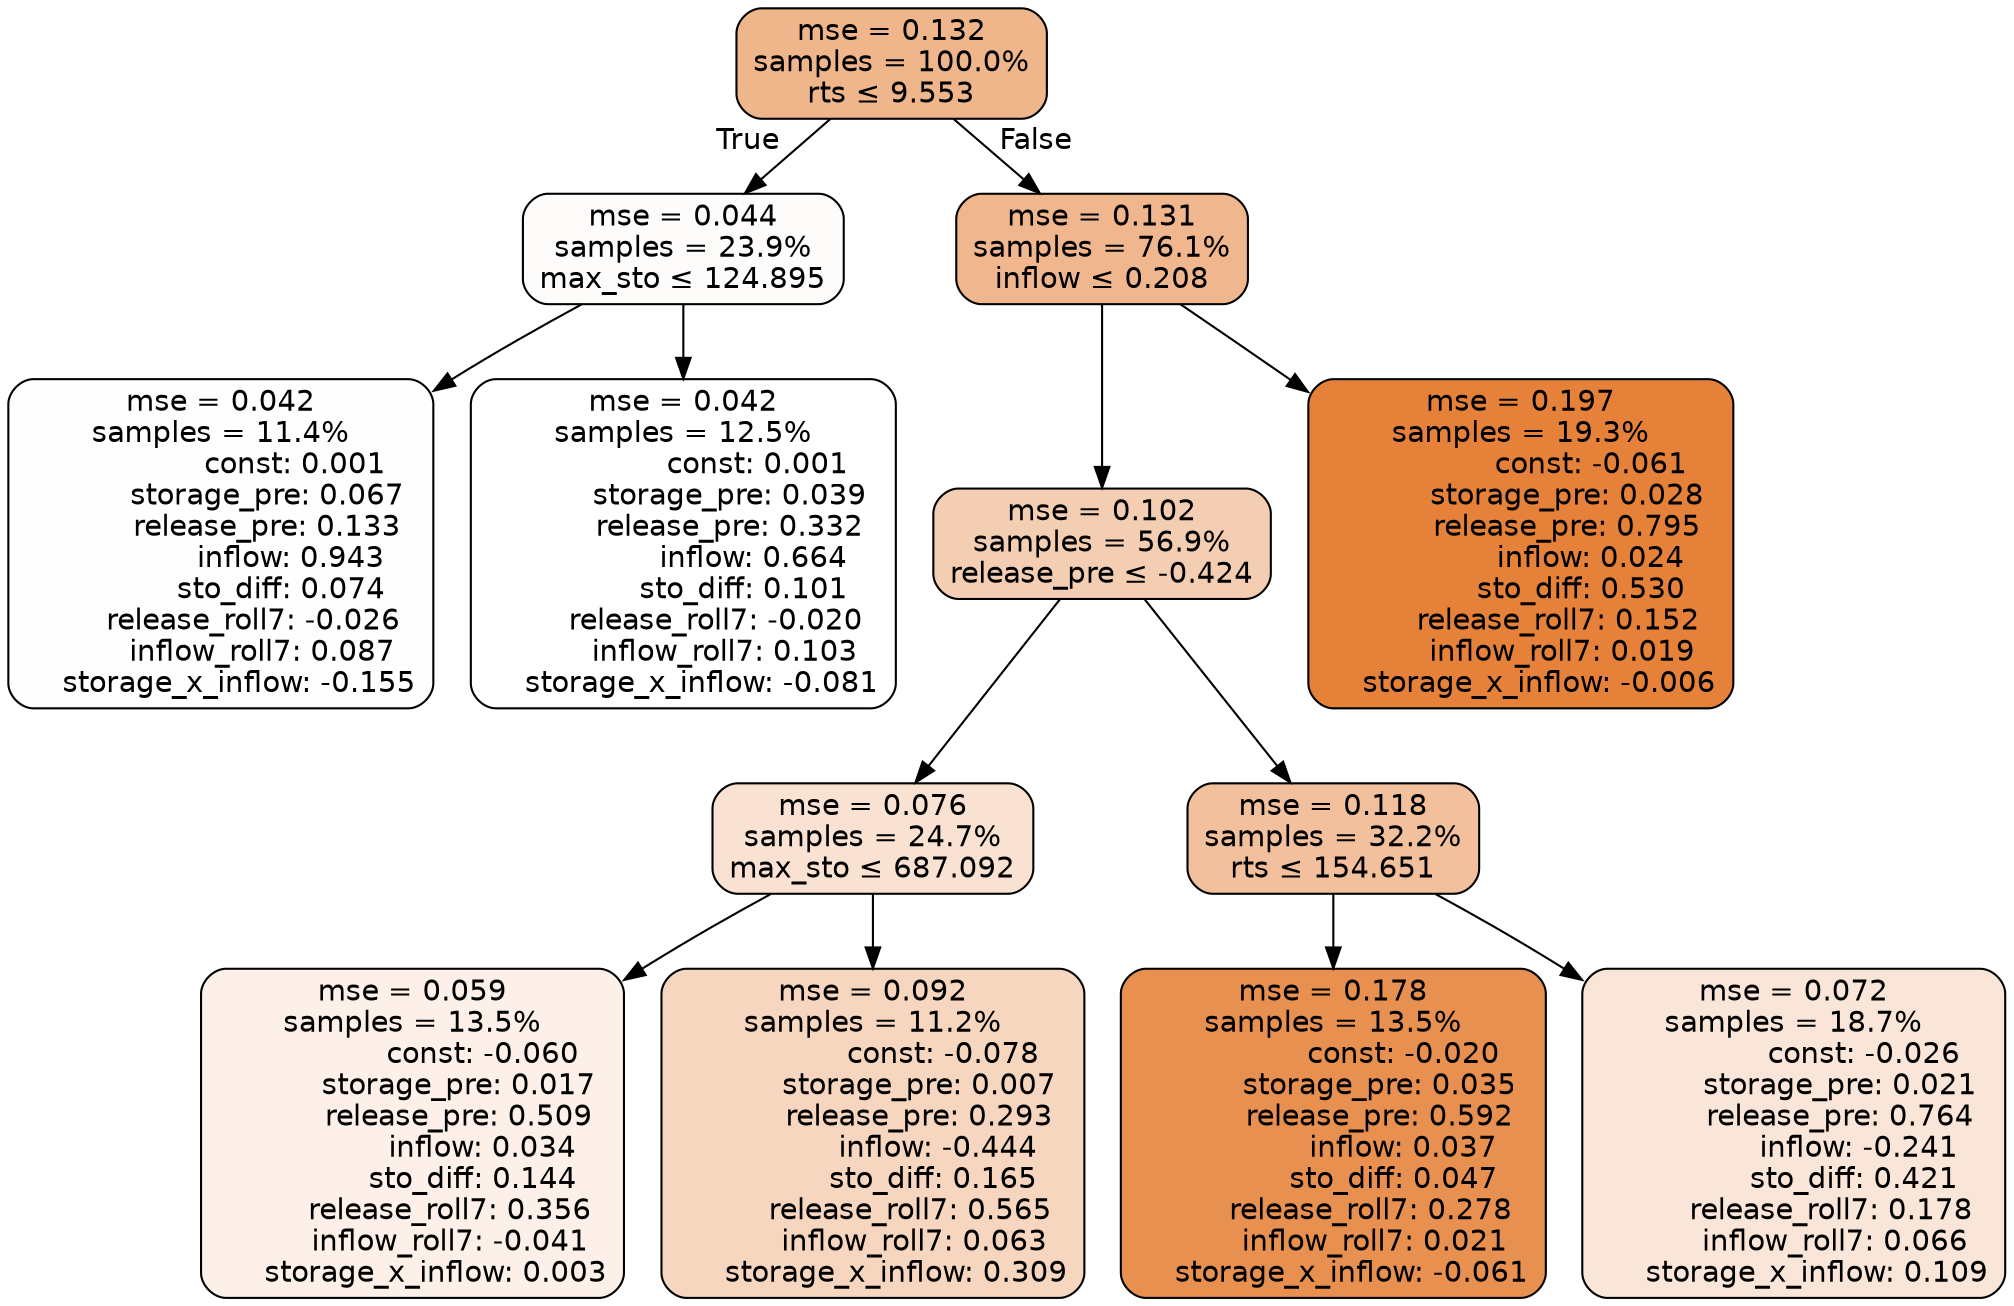 digraph tree {
bgcolor="transparent"
node [shape=rectangle, style="filled, rounded", color="black", fontname=helvetica] ;
edge [fontname=helvetica] ;
	"0" [label="mse = 0.132
samples = 100.0%
rts &le; 9.553", fillcolor="#efb58b"]
	"1" [label="mse = 0.044
samples = 23.9%
max_sto &le; 124.895", fillcolor="#fefcfb"]
	"2" [label="mse = 0.042
samples = 11.4%
                const: 0.001
          storage_pre: 0.067
          release_pre: 0.133
               inflow: 0.943
             sto_diff: 0.074
       release_roll7: -0.026
         inflow_roll7: 0.087
    storage_x_inflow: -0.155", fillcolor="#fefefe"]
	"3" [label="mse = 0.042
samples = 12.5%
                const: 0.001
          storage_pre: 0.039
          release_pre: 0.332
               inflow: 0.664
             sto_diff: 0.101
       release_roll7: -0.020
         inflow_roll7: 0.103
    storage_x_inflow: -0.081", fillcolor="#ffffff"]
	"4" [label="mse = 0.131
samples = 76.1%
inflow &le; 0.208", fillcolor="#f0b68d"]
	"5" [label="mse = 0.102
samples = 56.9%
release_pre &le; -0.424", fillcolor="#f4ceb2"]
	"6" [label="mse = 0.076
samples = 24.7%
max_sto &le; 687.092", fillcolor="#f9e2d2"]
	"7" [label="mse = 0.059
samples = 13.5%
               const: -0.060
          storage_pre: 0.017
          release_pre: 0.509
               inflow: 0.034
             sto_diff: 0.144
        release_roll7: 0.356
        inflow_roll7: -0.041
     storage_x_inflow: 0.003", fillcolor="#fcf0e8"]
	"8" [label="mse = 0.092
samples = 11.2%
               const: -0.078
          storage_pre: 0.007
          release_pre: 0.293
              inflow: -0.444
             sto_diff: 0.165
        release_roll7: 0.565
         inflow_roll7: 0.063
     storage_x_inflow: 0.309", fillcolor="#f6d6be"]
	"9" [label="mse = 0.118
samples = 32.2%
rts &le; 154.651", fillcolor="#f2c09d"]
	"10" [label="mse = 0.178
samples = 13.5%
               const: -0.020
          storage_pre: 0.035
          release_pre: 0.592
               inflow: 0.037
             sto_diff: 0.047
        release_roll7: 0.278
         inflow_roll7: 0.021
    storage_x_inflow: -0.061", fillcolor="#e89050"]
	"11" [label="mse = 0.072
samples = 18.7%
               const: -0.026
          storage_pre: 0.021
          release_pre: 0.764
              inflow: -0.241
             sto_diff: 0.421
        release_roll7: 0.178
         inflow_roll7: 0.066
     storage_x_inflow: 0.109", fillcolor="#f9e6d8"]
	"12" [label="mse = 0.197
samples = 19.3%
               const: -0.061
          storage_pre: 0.028
          release_pre: 0.795
               inflow: 0.024
             sto_diff: 0.530
        release_roll7: 0.152
         inflow_roll7: 0.019
    storage_x_inflow: -0.006", fillcolor="#e58139"]

	"0" -> "1" [labeldistance=2.5, labelangle=45, headlabel="True"]
	"1" -> "2"
	"1" -> "3"
	"0" -> "4" [labeldistance=2.5, labelangle=-45, headlabel="False"]
	"4" -> "5"
	"5" -> "6"
	"6" -> "7"
	"6" -> "8"
	"5" -> "9"
	"9" -> "10"
	"9" -> "11"
	"4" -> "12"
}